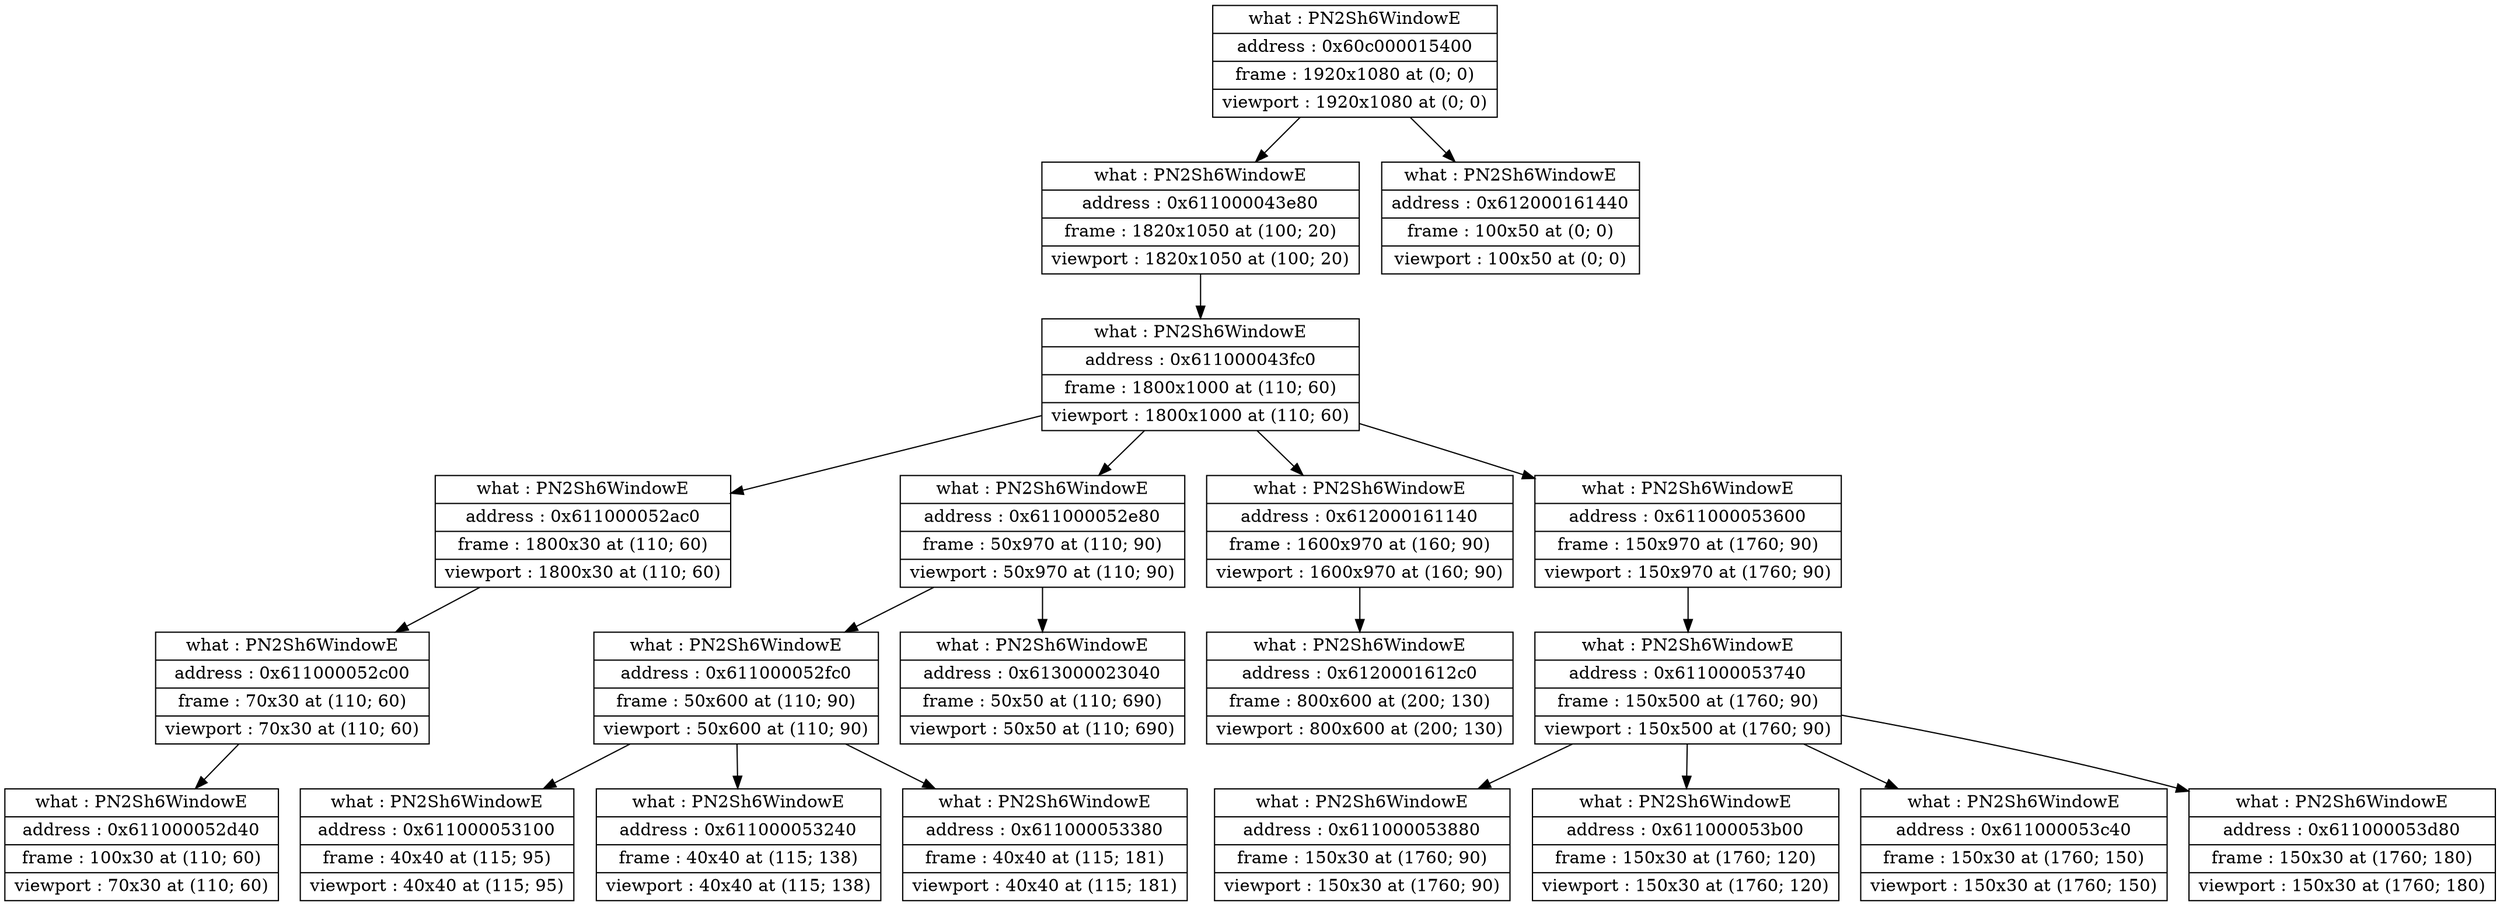 digraph {
	node [shape=record]
	node0x60c000015400 [label = "{what : PN2Sh6WindowE |address : 0x60c000015400 |frame : 1920x1080 at (0; 0) |viewport : 1920x1080 at (0; 0)}"];

	 node0x60c000015400 -> node0x611000043e80 [color=black];
	node0x611000043e80 [label = "{what : PN2Sh6WindowE |address : 0x611000043e80 |frame : 1820x1050 at (100; 20) |viewport : 1820x1050 at (100; 20)}"];

	 node0x611000043e80 -> node0x611000043fc0 [color=black];
	node0x611000043fc0 [label = "{what : PN2Sh6WindowE |address : 0x611000043fc0 |frame : 1800x1000 at (110; 60) |viewport : 1800x1000 at (110; 60)}"];

	 node0x611000043fc0 -> node0x611000052ac0 [color=black];
	node0x611000052ac0 [label = "{what : PN2Sh6WindowE |address : 0x611000052ac0 |frame : 1800x30 at (110; 60) |viewport : 1800x30 at (110; 60)}"];

	 node0x611000052ac0 -> node0x611000052c00 [color=black];
	node0x611000052c00 [label = "{what : PN2Sh6WindowE |address : 0x611000052c00 |frame : 70x30 at (110; 60) |viewport : 70x30 at (110; 60)}"];

	 node0x611000052c00 -> node0x611000052d40 [color=black];
	node0x611000052d40 [label = "{what : PN2Sh6WindowE |address : 0x611000052d40 |frame : 100x30 at (110; 60) |viewport : 70x30 at (110; 60)}"];

	 node0x611000043fc0 -> node0x611000052e80 [color=black];
	node0x611000052e80 [label = "{what : PN2Sh6WindowE |address : 0x611000052e80 |frame : 50x970 at (110; 90) |viewport : 50x970 at (110; 90)}"];

	 node0x611000052e80 -> node0x611000052fc0 [color=black];
	node0x611000052fc0 [label = "{what : PN2Sh6WindowE |address : 0x611000052fc0 |frame : 50x600 at (110; 90) |viewport : 50x600 at (110; 90)}"];

	 node0x611000052fc0 -> node0x611000053100 [color=black];
	node0x611000053100 [label = "{what : PN2Sh6WindowE |address : 0x611000053100 |frame : 40x40 at (115; 95) |viewport : 40x40 at (115; 95)}"];

	 node0x611000052fc0 -> node0x611000053240 [color=black];
	node0x611000053240 [label = "{what : PN2Sh6WindowE |address : 0x611000053240 |frame : 40x40 at (115; 138) |viewport : 40x40 at (115; 138)}"];

	 node0x611000052fc0 -> node0x611000053380 [color=black];
	node0x611000053380 [label = "{what : PN2Sh6WindowE |address : 0x611000053380 |frame : 40x40 at (115; 181) |viewport : 40x40 at (115; 181)}"];

	 node0x611000052e80 -> node0x613000023040 [color=black];
	node0x613000023040 [label = "{what : PN2Sh6WindowE |address : 0x613000023040 |frame : 50x50 at (110; 690) |viewport : 50x50 at (110; 690)}"];

	 node0x611000043fc0 -> node0x612000161140 [color=black];
	node0x612000161140 [label = "{what : PN2Sh6WindowE |address : 0x612000161140 |frame : 1600x970 at (160; 90) |viewport : 1600x970 at (160; 90)}"];

	 node0x612000161140 -> node0x6120001612c0 [color=black];
	node0x6120001612c0 [label = "{what : PN2Sh6WindowE |address : 0x6120001612c0 |frame : 800x600 at (200; 130) |viewport : 800x600 at (200; 130)}"];

	 node0x611000043fc0 -> node0x611000053600 [color=black];
	node0x611000053600 [label = "{what : PN2Sh6WindowE |address : 0x611000053600 |frame : 150x970 at (1760; 90) |viewport : 150x970 at (1760; 90)}"];

	 node0x611000053600 -> node0x611000053740 [color=black];
	node0x611000053740 [label = "{what : PN2Sh6WindowE |address : 0x611000053740 |frame : 150x500 at (1760; 90) |viewport : 150x500 at (1760; 90)}"];

	 node0x611000053740 -> node0x611000053880 [color=black];
	node0x611000053880 [label = "{what : PN2Sh6WindowE |address : 0x611000053880 |frame : 150x30 at (1760; 90) |viewport : 150x30 at (1760; 90)}"];

	 node0x611000053740 -> node0x611000053b00 [color=black];
	node0x611000053b00 [label = "{what : PN2Sh6WindowE |address : 0x611000053b00 |frame : 150x30 at (1760; 120) |viewport : 150x30 at (1760; 120)}"];

	 node0x611000053740 -> node0x611000053c40 [color=black];
	node0x611000053c40 [label = "{what : PN2Sh6WindowE |address : 0x611000053c40 |frame : 150x30 at (1760; 150) |viewport : 150x30 at (1760; 150)}"];

	 node0x611000053740 -> node0x611000053d80 [color=black];
	node0x611000053d80 [label = "{what : PN2Sh6WindowE |address : 0x611000053d80 |frame : 150x30 at (1760; 180) |viewport : 150x30 at (1760; 180)}"];

	 node0x60c000015400 -> node0x612000161440 [color=black];
	node0x612000161440 [label = "{what : PN2Sh6WindowE |address : 0x612000161440 |frame : 100x50 at (0; 0) |viewport : 100x50 at (0; 0)}"];

}
